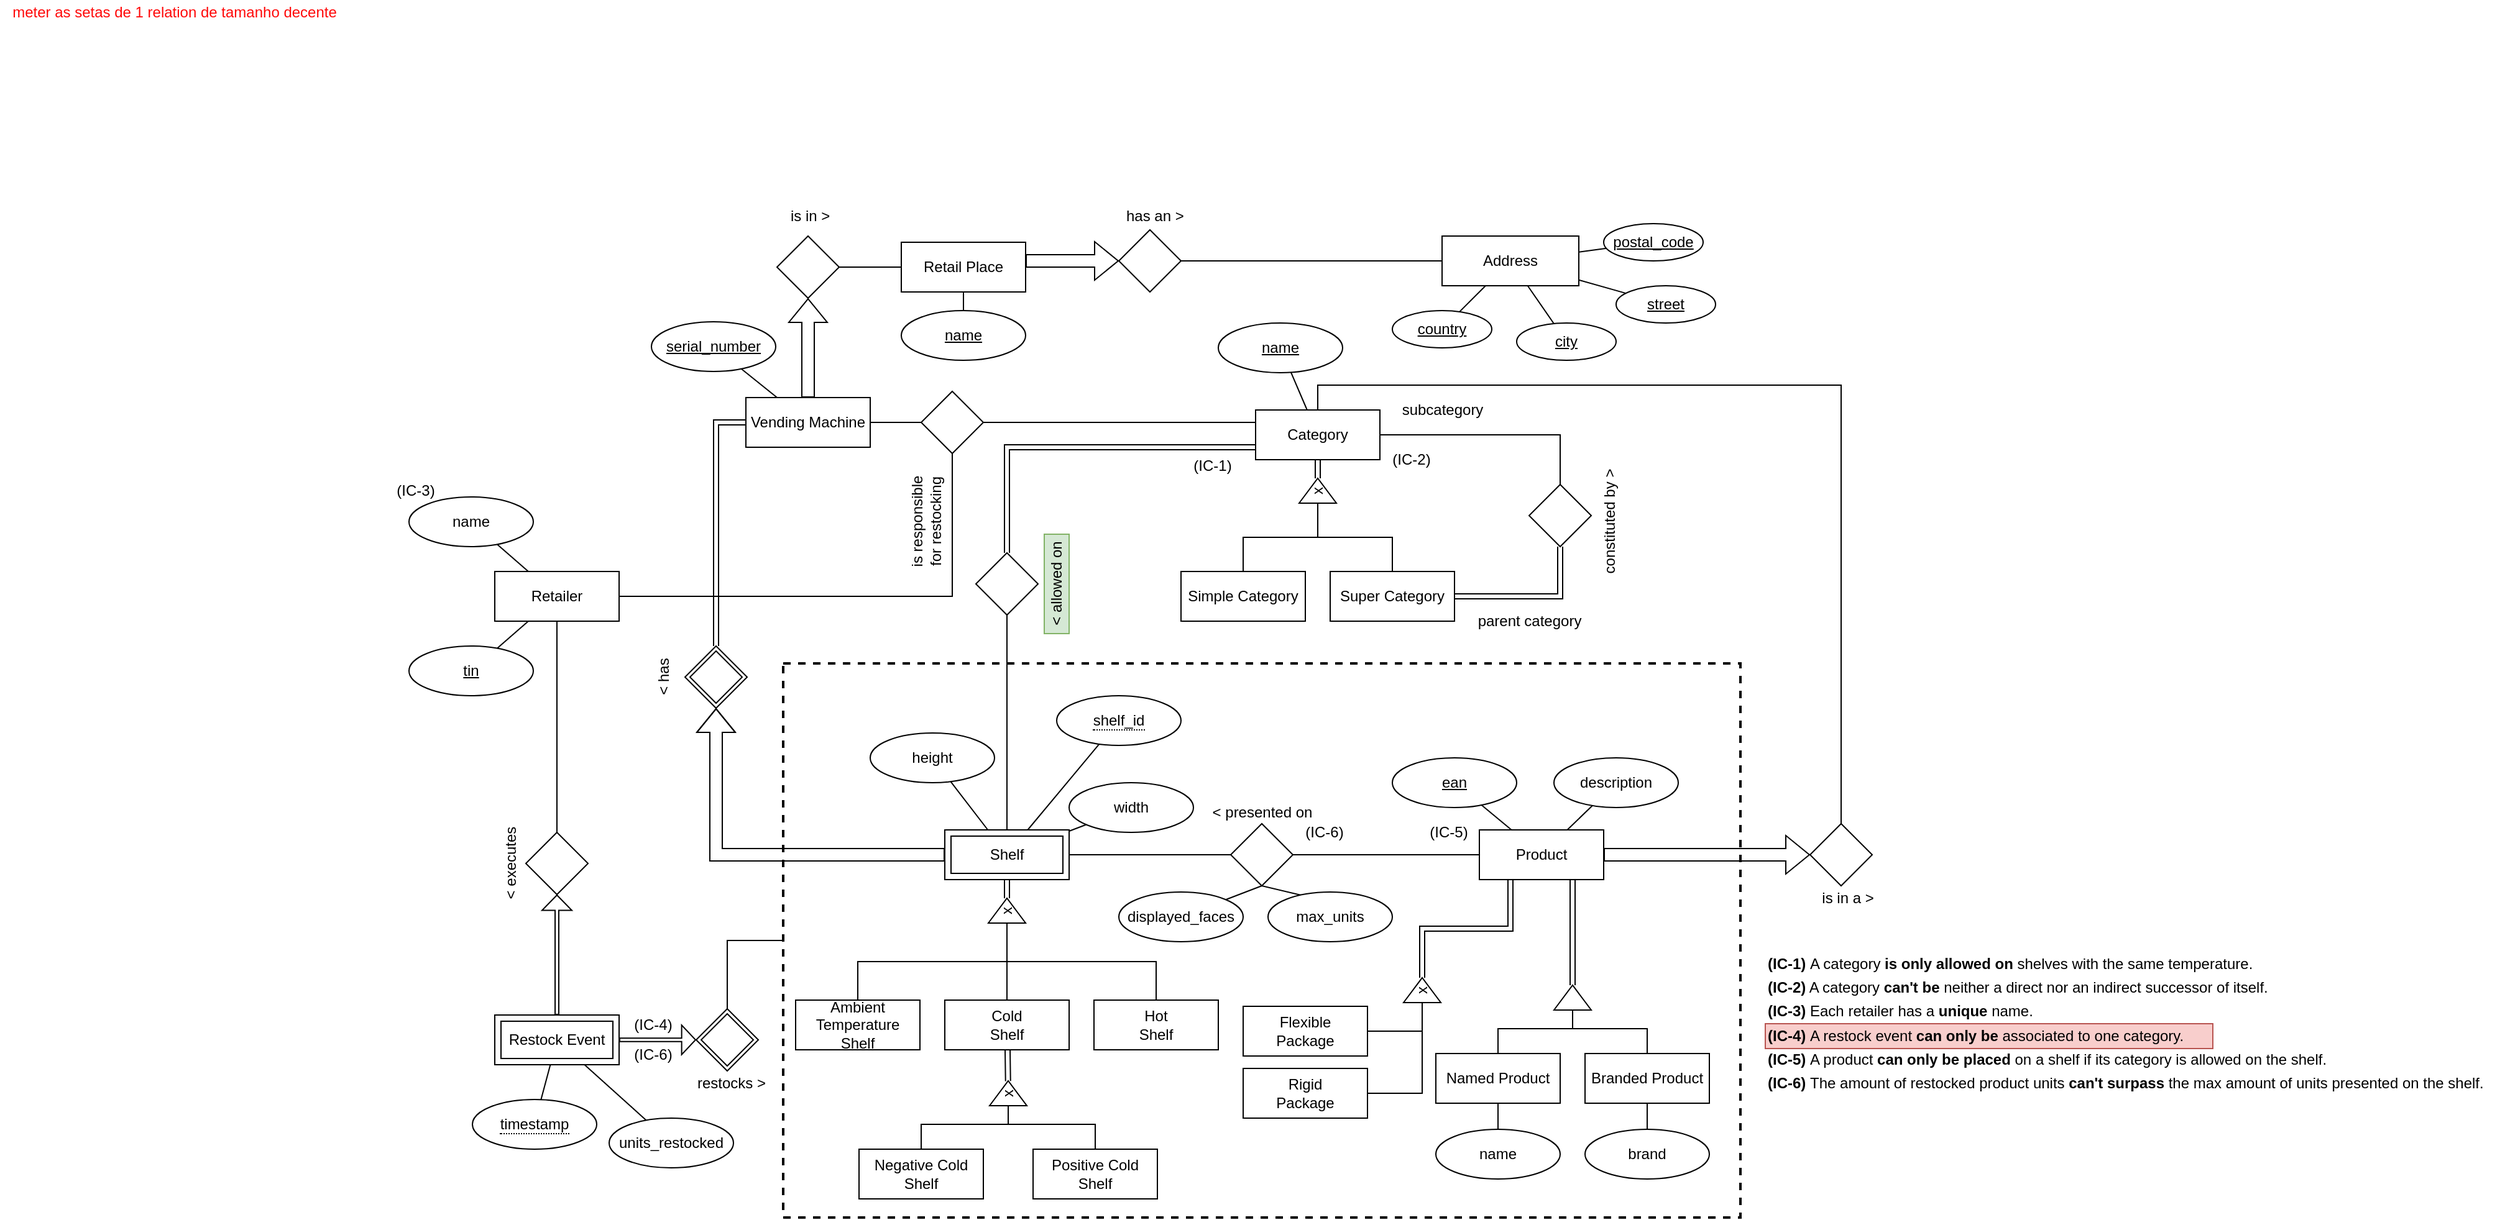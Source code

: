 <mxfile version="18.1.2" type="google"><diagram id="eAzqU-3Yw8q6xO6br_-x" name="Page-1"><mxGraphModel grid="1" page="1" gridSize="10" guides="1" tooltips="1" connect="1" arrows="1" fold="1" pageScale="1" pageWidth="850" pageHeight="1100" math="0" shadow="0"><root><mxCell id="0"/><mxCell id="lkCZ5LN36jDR5KGiHFVg-1" value="Agreggations" parent="0"/><mxCell id="WO2-Hn_saSscCDv4oyLR-2" value="" style="rounded=0;whiteSpace=wrap;html=1;fillColor=none;dashed=1;strokeWidth=2;" vertex="1" parent="lkCZ5LN36jDR5KGiHFVg-1"><mxGeometry x="80" y="264" width="770" height="446" as="geometry"/></mxCell><mxCell id="ckS5QorSQ6GS5LsAamL3-2" value="(IC-2)" style="text;html=1;align=center;verticalAlign=middle;resizable=0;points=[];autosize=1;strokeColor=none;fillColor=none;" vertex="1" parent="lkCZ5LN36jDR5KGiHFVg-1"><mxGeometry x="560" y="90" width="50" height="20" as="geometry"/></mxCell><mxCell id="ckS5QorSQ6GS5LsAamL3-3" value="&lt;b&gt;(IC-1)&lt;/b&gt;&amp;nbsp;A category &lt;b&gt;is only allowed on&lt;/b&gt; shelves with the same temperature." style="text;html=1;align=left;verticalAlign=middle;resizable=0;points=[];autosize=1;strokeColor=none;fillColor=none;" vertex="1" parent="lkCZ5LN36jDR5KGiHFVg-1"><mxGeometry x="870" y="496" width="410" height="20" as="geometry"/></mxCell><mxCell id="ckS5QorSQ6GS5LsAamL3-4" value="(IC-3)" style="text;html=1;align=center;verticalAlign=middle;resizable=0;points=[];autosize=1;strokeColor=none;fillColor=none;" vertex="1" parent="lkCZ5LN36jDR5KGiHFVg-1"><mxGeometry x="-241" y="115" width="50" height="20" as="geometry"/></mxCell><mxCell id="y7ftne9HyQPA2iVUos1K-10" value="constituted by &amp;gt;" style="text;html=1;resizable=0;autosize=1;align=center;verticalAlign=middle;points=[];fillColor=none;strokeColor=none;rounded=0;fontColor=#000000;rotation=-90;" vertex="1" parent="lkCZ5LN36jDR5KGiHFVg-1"><mxGeometry x="690" y="140" width="110" height="20" as="geometry"/></mxCell><mxCell id="y7ftne9HyQPA2iVUos1K-11" value="subcategory" style="text;html=1;resizable=0;autosize=1;align=center;verticalAlign=middle;points=[];fillColor=none;strokeColor=none;rounded=0;fontColor=#000000;" vertex="1" parent="lkCZ5LN36jDR5KGiHFVg-1"><mxGeometry x="570" y="50" width="80" height="20" as="geometry"/></mxCell><mxCell id="y7ftne9HyQPA2iVUos1K-12" value="parent category" style="text;html=1;resizable=0;autosize=1;align=center;verticalAlign=middle;points=[];fillColor=none;strokeColor=none;rounded=0;fontColor=#000000;" vertex="1" parent="lkCZ5LN36jDR5KGiHFVg-1"><mxGeometry x="630" y="220" width="100" height="20" as="geometry"/></mxCell><mxCell id="ckS5QorSQ6GS5LsAamL3-5" value="&lt; presented on" style="text;strokeColor=none;fillColor=none;spacingLeft=4;spacingRight=4;overflow=hidden;rotatable=0;points=[[0,0.5],[1,0.5]];portConstraint=eastwest;fontSize=12;align=center;" vertex="1" parent="lkCZ5LN36jDR5KGiHFVg-1"><mxGeometry x="417" y="370" width="97" height="30" as="geometry"/></mxCell><mxCell id="ckS5QorSQ6GS5LsAamL3-8" value="is in &gt;" style="text;strokeColor=none;fillColor=none;spacingLeft=4;spacingRight=4;overflow=hidden;rotatable=0;points=[[0,0.5],[1,0.5]];portConstraint=eastwest;fontSize=12;" vertex="1" parent="lkCZ5LN36jDR5KGiHFVg-1"><mxGeometry x="80" y="-110" width="45" height="30" as="geometry"/></mxCell><mxCell id="NrmuY37A4HcdZV7fmSQw-2" value="" style="shape=rhombus;perimeter=rhombusPerimeter;whiteSpace=wrap;html=1;align=center;" vertex="1" parent="lkCZ5LN36jDR5KGiHFVg-1"><mxGeometry x="235" y="175" width="50" height="50" as="geometry"/></mxCell><mxCell id="NrmuY37A4HcdZV7fmSQw-3" style="edgeStyle=orthogonalEdgeStyle;rounded=0;orthogonalLoop=1;jettySize=auto;html=1;exitX=0;exitY=0.75;exitDx=0;exitDy=0;shape=link;" edge="1" parent="lkCZ5LN36jDR5KGiHFVg-1" source="DB2Eu34-ZH45VLn_px5d-12" target="NrmuY37A4HcdZV7fmSQw-2"><mxGeometry relative="1" as="geometry"/></mxCell><mxCell id="NrmuY37A4HcdZV7fmSQw-4" style="edgeStyle=orthogonalEdgeStyle;rounded=0;orthogonalLoop=1;jettySize=auto;html=1;exitX=0.5;exitY=0;exitDx=0;exitDy=0;entryX=0.5;entryY=1;entryDx=0;entryDy=0;endArrow=none;endFill=0;" edge="1" parent="lkCZ5LN36jDR5KGiHFVg-1" source="NkY1BbW7gWYc0SgdSZCr-2" target="NrmuY37A4HcdZV7fmSQw-2"><mxGeometry relative="1" as="geometry"/></mxCell><mxCell id="NrmuY37A4HcdZV7fmSQw-13" value="(IC-4)" style="text;html=1;align=center;verticalAlign=middle;resizable=0;points=[];autosize=1;strokeColor=none;fillColor=none;" vertex="1" parent="lkCZ5LN36jDR5KGiHFVg-1"><mxGeometry x="-50" y="545" width="50" height="20" as="geometry"/></mxCell><mxCell id="NrmuY37A4HcdZV7fmSQw-14" value="&lt;b&gt;(IC-4)&lt;/b&gt;&amp;nbsp;A restock event &lt;b&gt;can only be&lt;/b&gt; associated to one category." style="text;html=1;align=left;verticalAlign=middle;resizable=0;points=[];autosize=1;strokeColor=#b85450;fillColor=#f8cecc;" vertex="1" parent="lkCZ5LN36jDR5KGiHFVg-1"><mxGeometry x="870" y="554" width="360" height="20" as="geometry"/></mxCell><mxCell id="NrmuY37A4HcdZV7fmSQw-15" value="&lt;b&gt;(IC-6)&lt;/b&gt;&amp;nbsp;The amount of restocked product units &lt;b&gt;can't surpass&lt;/b&gt; the max amount of units presented on the shelf." style="text;html=1;align=left;verticalAlign=middle;resizable=0;points=[];autosize=1;strokeColor=none;fillColor=none;" vertex="1" parent="lkCZ5LN36jDR5KGiHFVg-1"><mxGeometry x="870" y="592" width="590" height="20" as="geometry"/></mxCell><mxCell id="NrmuY37A4HcdZV7fmSQw-16" value="(IC-5)" style="text;html=1;align=center;verticalAlign=middle;resizable=0;points=[];autosize=1;strokeColor=none;fillColor=none;" vertex="1" parent="lkCZ5LN36jDR5KGiHFVg-1"><mxGeometry x="590" y="390" width="50" height="20" as="geometry"/></mxCell><mxCell id="fJiWdSwq8gwoNXqK6Gc7-1" value="(IC-6)" style="text;html=1;align=center;verticalAlign=middle;resizable=0;points=[];autosize=1;strokeColor=none;fillColor=none;" vertex="1" parent="lkCZ5LN36jDR5KGiHFVg-1"><mxGeometry x="490" y="390" width="50" height="20" as="geometry"/></mxCell><mxCell id="fJiWdSwq8gwoNXqK6Gc7-3" value="restocks &amp;gt;" style="text;html=1;align=center;verticalAlign=middle;resizable=0;points=[];autosize=1;strokeColor=none;fillColor=none;rotation=0;" vertex="1" parent="lkCZ5LN36jDR5KGiHFVg-1"><mxGeometry x="3" y="592" width="70" height="20" as="geometry"/></mxCell><mxCell id="n5a_fik0F8mON_-u2uRs-1" style="edgeStyle=orthogonalEdgeStyle;rounded=0;orthogonalLoop=1;jettySize=auto;html=1;exitX=0.5;exitY=0;exitDx=0;exitDy=0;entryX=0;entryY=0.5;entryDx=0;entryDy=0;endArrow=none;endFill=0;startArrow=none;startFill=0;" edge="1" parent="lkCZ5LN36jDR5KGiHFVg-1" source="S0OrPVLgXsuSApkTmhmM-63" target="S0OrPVLgXsuSApkTmhmM-78"><mxGeometry relative="1" as="geometry"/></mxCell><mxCell id="n5a_fik0F8mON_-u2uRs-3" style="edgeStyle=orthogonalEdgeStyle;rounded=0;orthogonalLoop=1;jettySize=auto;html=1;exitX=0.5;exitY=0;exitDx=0;exitDy=0;entryX=0;entryY=0.5;entryDx=0;entryDy=0;startArrow=none;startFill=0;endArrow=none;endFill=0;" edge="1" parent="lkCZ5LN36jDR5KGiHFVg-1" source="S0OrPVLgXsuSApkTmhmM-64" target="S0OrPVLgXsuSApkTmhmM-78"><mxGeometry relative="1" as="geometry"/></mxCell><mxCell id="pjZKM9cF4piXhzBOGpLj-4" style="edgeStyle=orthogonalEdgeStyle;shape=flexArrow;rounded=0;orthogonalLoop=1;jettySize=auto;html=1;width=2.963;endSize=3.756;" edge="1" parent="lkCZ5LN36jDR5KGiHFVg-1" source="Su5BZrES7ZQ2J6hyz5hd-14" target="pjZKM9cF4piXhzBOGpLj-1"><mxGeometry relative="1" as="geometry"/></mxCell><mxCell id="pjZKM9cF4piXhzBOGpLj-1" value="" style="shape=rhombus;perimeter=rhombusPerimeter;whiteSpace=wrap;html=1;align=center;" vertex="1" parent="lkCZ5LN36jDR5KGiHFVg-1"><mxGeometry x="-127" y="400" width="50" height="50" as="geometry"/></mxCell><mxCell id="pjZKM9cF4piXhzBOGpLj-2" style="edgeStyle=orthogonalEdgeStyle;rounded=0;orthogonalLoop=1;jettySize=auto;html=1;entryX=0;entryY=0.5;entryDx=0;entryDy=0;exitX=1;exitY=0.5;exitDx=0;exitDy=0;shape=flexArrow;width=2.794;endSize=3.393;" edge="1" parent="lkCZ5LN36jDR5KGiHFVg-1" source="Su5BZrES7ZQ2J6hyz5hd-14" target="Su5BZrES7ZQ2J6hyz5hd-16"><mxGeometry relative="1" as="geometry"><mxPoint x="-10" y="580" as="sourcePoint"/></mxGeometry></mxCell><mxCell id="pjZKM9cF4piXhzBOGpLj-3" value="(IC-6)" style="text;html=1;align=center;verticalAlign=middle;resizable=0;points=[];autosize=1;strokeColor=none;fillColor=none;" vertex="1" parent="lkCZ5LN36jDR5KGiHFVg-1"><mxGeometry x="-50" y="569" width="50" height="20" as="geometry"/></mxCell><mxCell id="pjZKM9cF4piXhzBOGpLj-5" value="&amp;lt; executes" style="text;html=1;align=center;verticalAlign=middle;resizable=0;points=[];autosize=1;strokeColor=none;fillColor=none;rotation=-90;" vertex="1" parent="lkCZ5LN36jDR5KGiHFVg-1"><mxGeometry x="-174" y="415" width="70" height="20" as="geometry"/></mxCell><mxCell id="1" parent="0"/><mxCell id="S0OrPVLgXsuSApkTmhmM-7" style="rounded=0;orthogonalLoop=1;jettySize=auto;html=1;endArrow=none;endFill=0;" edge="1" parent="1" source="S0OrPVLgXsuSApkTmhmM-1" target="S0OrPVLgXsuSApkTmhmM-3"><mxGeometry relative="1" as="geometry"/></mxCell><mxCell id="S0OrPVLgXsuSApkTmhmM-12" style="edgeStyle=none;rounded=0;orthogonalLoop=1;jettySize=auto;html=1;exitX=0.5;exitY=0;exitDx=0;exitDy=0;entryX=0.5;entryY=1;entryDx=0;entryDy=0;endArrow=block;endFill=0;shape=flexArrow;" edge="1" parent="1" source="S0OrPVLgXsuSApkTmhmM-1" target="S0OrPVLgXsuSApkTmhmM-10"><mxGeometry relative="1" as="geometry"/></mxCell><mxCell id="DB2Eu34-ZH45VLn_px5d-62" style="edgeStyle=orthogonalEdgeStyle;shape=link;rounded=0;orthogonalLoop=1;jettySize=auto;html=1;exitX=0;exitY=0.5;exitDx=0;exitDy=0;entryX=0.5;entryY=0;entryDx=0;entryDy=0;startArrow=block;endArrow=none;endFill=0;" edge="1" parent="1" source="S0OrPVLgXsuSApkTmhmM-1" target="NkY1BbW7gWYc0SgdSZCr-4"><mxGeometry relative="1" as="geometry"><mxPoint x="100" y="305" as="targetPoint"/></mxGeometry></mxCell><mxCell id="S0OrPVLgXsuSApkTmhmM-1" value="Vending Machine" style="rounded=0;arcSize=10;whiteSpace=wrap;html=1;align=center;" vertex="1" parent="1"><mxGeometry x="50" y="50" width="100" height="40" as="geometry"/></mxCell><mxCell id="S0OrPVLgXsuSApkTmhmM-3" value="serial_number" style="ellipse;whiteSpace=wrap;html=1;align=center;fontStyle=4;" vertex="1" parent="1"><mxGeometry x="-26" y="-11" width="100" height="40" as="geometry"/></mxCell><mxCell id="S0OrPVLgXsuSApkTmhmM-15" style="edgeStyle=none;rounded=0;orthogonalLoop=1;jettySize=auto;html=1;exitX=1;exitY=0.5;exitDx=0;exitDy=0;entryX=0;entryY=0.5;entryDx=0;entryDy=0;endArrow=none;endFill=0;" edge="1" parent="1" source="S0OrPVLgXsuSApkTmhmM-10" target="S0OrPVLgXsuSApkTmhmM-14"><mxGeometry relative="1" as="geometry"/></mxCell><mxCell id="S0OrPVLgXsuSApkTmhmM-10" value="" style="shape=rhombus;perimeter=rhombusPerimeter;whiteSpace=wrap;html=1;align=center;" vertex="1" parent="1"><mxGeometry x="75" y="-80" width="50" height="50" as="geometry"/></mxCell><mxCell id="S0OrPVLgXsuSApkTmhmM-18" style="edgeStyle=none;rounded=0;orthogonalLoop=1;jettySize=auto;html=1;exitX=0.5;exitY=0;exitDx=0;exitDy=0;entryX=0.5;entryY=1;entryDx=0;entryDy=0;endArrow=none;endFill=0;" edge="1" parent="1" source="S0OrPVLgXsuSApkTmhmM-14" target="S0OrPVLgXsuSApkTmhmM-17"><mxGeometry relative="1" as="geometry"/></mxCell><mxCell id="S0OrPVLgXsuSApkTmhmM-14" value="Retail Place" style="whiteSpace=wrap;html=1;align=center;" vertex="1" parent="1"><mxGeometry x="175" y="-75" width="100" height="40" as="geometry"/></mxCell><mxCell id="S0OrPVLgXsuSApkTmhmM-17" value="name" style="ellipse;whiteSpace=wrap;html=1;align=center;fontStyle=4;" vertex="1" parent="1"><mxGeometry x="175" y="-20" width="100" height="40" as="geometry"/></mxCell><mxCell id="S0OrPVLgXsuSApkTmhmM-22" style="edgeStyle=none;rounded=0;orthogonalLoop=1;jettySize=auto;html=1;exitX=1;exitY=0.5;exitDx=0;exitDy=0;entryX=0;entryY=0.5;entryDx=0;entryDy=0;endArrow=none;endFill=0;" edge="1" parent="1" target="S0OrPVLgXsuSApkTmhmM-24"><mxGeometry relative="1" as="geometry"><mxPoint x="355" y="-60" as="sourcePoint"/></mxGeometry></mxCell><mxCell id="S0OrPVLgXsuSApkTmhmM-27" style="edgeStyle=none;rounded=0;orthogonalLoop=1;jettySize=auto;html=1;endArrow=none;endFill=0;shape=flexArrow;startArrow=block;" edge="1" parent="1" source="S0OrPVLgXsuSApkTmhmM-24"><mxGeometry relative="1" as="geometry"><mxPoint x="275" y="-60" as="targetPoint"/></mxGeometry></mxCell><mxCell id="S0OrPVLgXsuSApkTmhmM-24" value="" style="shape=rhombus;perimeter=rhombusPerimeter;whiteSpace=wrap;html=1;align=center;" vertex="1" parent="1"><mxGeometry x="350" y="-85" width="50" height="50" as="geometry"/></mxCell><mxCell id="S0OrPVLgXsuSApkTmhmM-28" value="has an &gt;" style="text;strokeColor=none;fillColor=none;spacingLeft=4;spacingRight=4;overflow=hidden;rotatable=0;points=[[0,0.5],[1,0.5]];portConstraint=eastwest;fontSize=12;" vertex="1" parent="1"><mxGeometry x="350" y="-110" width="60" height="30" as="geometry"/></mxCell><mxCell id="S0OrPVLgXsuSApkTmhmM-37" style="edgeStyle=none;rounded=0;orthogonalLoop=1;jettySize=auto;html=1;exitX=0;exitY=0.5;exitDx=0;exitDy=0;entryX=1;entryY=0.5;entryDx=0;entryDy=0;endArrow=none;endFill=0;" edge="1" parent="1" source="S0OrPVLgXsuSApkTmhmM-30" target="S0OrPVLgXsuSApkTmhmM-24"><mxGeometry relative="1" as="geometry"/></mxCell><mxCell id="S0OrPVLgXsuSApkTmhmM-39" style="edgeStyle=none;rounded=0;orthogonalLoop=1;jettySize=auto;html=1;endArrow=none;endFill=0;" edge="1" parent="1" source="S0OrPVLgXsuSApkTmhmM-30" target="S0OrPVLgXsuSApkTmhmM-36"><mxGeometry relative="1" as="geometry"/></mxCell><mxCell id="S0OrPVLgXsuSApkTmhmM-40" style="edgeStyle=none;rounded=0;orthogonalLoop=1;jettySize=auto;html=1;endArrow=none;endFill=0;" edge="1" parent="1" source="S0OrPVLgXsuSApkTmhmM-30" target="S0OrPVLgXsuSApkTmhmM-34"><mxGeometry relative="1" as="geometry"/></mxCell><mxCell id="S0OrPVLgXsuSApkTmhmM-41" style="edgeStyle=none;rounded=0;orthogonalLoop=1;jettySize=auto;html=1;endArrow=none;endFill=0;" edge="1" parent="1" source="S0OrPVLgXsuSApkTmhmM-30" target="S0OrPVLgXsuSApkTmhmM-35"><mxGeometry relative="1" as="geometry"/></mxCell><mxCell id="S0OrPVLgXsuSApkTmhmM-30" value="Address" style="whiteSpace=wrap;html=1;align=center;" vertex="1" parent="1"><mxGeometry x="610" y="-80" width="110" height="40" as="geometry"/></mxCell><mxCell id="S0OrPVLgXsuSApkTmhmM-38" style="edgeStyle=none;rounded=0;orthogonalLoop=1;jettySize=auto;html=1;endArrow=none;endFill=0;" edge="1" parent="1" source="S0OrPVLgXsuSApkTmhmM-31" target="S0OrPVLgXsuSApkTmhmM-30"><mxGeometry relative="1" as="geometry"/></mxCell><mxCell id="S0OrPVLgXsuSApkTmhmM-31" value="street" style="ellipse;whiteSpace=wrap;html=1;align=center;fontStyle=4;rounded=0;" vertex="1" parent="1"><mxGeometry x="750" y="-40" width="80" height="30" as="geometry"/></mxCell><mxCell id="S0OrPVLgXsuSApkTmhmM-34" value="postal_code" style="ellipse;whiteSpace=wrap;html=1;align=center;fontStyle=4;rounded=0;" vertex="1" parent="1"><mxGeometry x="740" y="-90" width="80" height="30" as="geometry"/></mxCell><mxCell id="S0OrPVLgXsuSApkTmhmM-35" value="city" style="ellipse;whiteSpace=wrap;html=1;align=center;fontStyle=4;rounded=0;" vertex="1" parent="1"><mxGeometry x="670" y="-10" width="80" height="30" as="geometry"/></mxCell><mxCell id="S0OrPVLgXsuSApkTmhmM-36" value="country" style="ellipse;whiteSpace=wrap;html=1;align=center;fontStyle=4;rounded=0;" vertex="1" parent="1"><mxGeometry x="570" y="-20" width="80" height="30" as="geometry"/></mxCell><mxCell id="S0OrPVLgXsuSApkTmhmM-46" style="edgeStyle=none;rounded=0;orthogonalLoop=1;jettySize=auto;html=1;endArrow=none;endFill=0;" edge="1" parent="1" source="S0OrPVLgXsuSApkTmhmM-42" target="S0OrPVLgXsuSApkTmhmM-43"><mxGeometry relative="1" as="geometry"/></mxCell><mxCell id="S0OrPVLgXsuSApkTmhmM-48" style="edgeStyle=none;rounded=0;orthogonalLoop=1;jettySize=auto;html=1;endArrow=none;endFill=0;" edge="1" parent="1" source="S0OrPVLgXsuSApkTmhmM-42" target="S0OrPVLgXsuSApkTmhmM-47"><mxGeometry relative="1" as="geometry"><mxPoint x="-101" y="-62" as="targetPoint"/></mxGeometry></mxCell><mxCell id="S0OrPVLgXsuSApkTmhmM-42" value="Retailer" style="whiteSpace=wrap;html=1;align=center;rounded=0;" vertex="1" parent="1"><mxGeometry x="-152" y="190" width="100" height="40" as="geometry"/></mxCell><mxCell id="S0OrPVLgXsuSApkTmhmM-43" value="tin" style="ellipse;whiteSpace=wrap;html=1;align=center;fontStyle=4;rounded=0;" vertex="1" parent="1"><mxGeometry x="-221" y="250" width="100" height="40" as="geometry"/></mxCell><mxCell id="S0OrPVLgXsuSApkTmhmM-47" value="name" style="ellipse;whiteSpace=wrap;html=1;align=center;rounded=0;" vertex="1" parent="1"><mxGeometry x="-221" y="130" width="100" height="40" as="geometry"/></mxCell><mxCell id="S0OrPVLgXsuSApkTmhmM-58" style="edgeStyle=none;rounded=0;sketch=0;orthogonalLoop=1;jettySize=auto;html=1;shadow=0;startArrow=none;startFill=0;endArrow=none;endFill=0;strokeWidth=1;fillColor=default;gradientColor=none;" edge="1" parent="1" source="NkY1BbW7gWYc0SgdSZCr-2" target="S0OrPVLgXsuSApkTmhmM-55"><mxGeometry relative="1" as="geometry"><mxPoint x="420" y="398" as="sourcePoint"/></mxGeometry></mxCell><mxCell id="S0OrPVLgXsuSApkTmhmM-59" style="edgeStyle=none;rounded=0;sketch=0;orthogonalLoop=1;jettySize=auto;html=1;shadow=0;startArrow=none;startFill=0;endArrow=none;endFill=0;strokeWidth=1;fillColor=default;gradientColor=none;" edge="1" parent="1" source="NkY1BbW7gWYc0SgdSZCr-2" target="S0OrPVLgXsuSApkTmhmM-54"><mxGeometry relative="1" as="geometry"><mxPoint x="420" y="398" as="sourcePoint"/></mxGeometry></mxCell><mxCell id="DB2Eu34-ZH45VLn_px5d-83" style="edgeStyle=none;rounded=0;orthogonalLoop=1;jettySize=auto;html=1;startArrow=none;startFill=0;endArrow=none;endFill=0;" edge="1" parent="1" source="NkY1BbW7gWYc0SgdSZCr-2" target="NkY1BbW7gWYc0SgdSZCr-3"><mxGeometry relative="1" as="geometry"><mxPoint x="420" y="398" as="sourcePoint"/><mxPoint x="330" y="388" as="targetPoint"/></mxGeometry></mxCell><mxCell id="S0OrPVLgXsuSApkTmhmM-54" value="width" style="ellipse;whiteSpace=wrap;html=1;align=center;rounded=0;" vertex="1" parent="1"><mxGeometry x="310" y="360" width="100" height="40" as="geometry"/></mxCell><mxCell id="S0OrPVLgXsuSApkTmhmM-55" value="height" style="ellipse;whiteSpace=wrap;html=1;align=center;rounded=0;" vertex="1" parent="1"><mxGeometry x="150" y="320" width="100" height="40" as="geometry"/></mxCell><mxCell id="S0OrPVLgXsuSApkTmhmM-60" value="Ambient Temperature Shelf" style="whiteSpace=wrap;html=1;align=center;rounded=0;" vertex="1" parent="1"><mxGeometry x="90" y="535" width="100" height="40" as="geometry"/></mxCell><mxCell id="S0OrPVLgXsuSApkTmhmM-72" style="edgeStyle=none;rounded=0;sketch=0;orthogonalLoop=1;jettySize=auto;html=1;entryX=0.5;entryY=1;entryDx=0;entryDy=0;shadow=0;startArrow=none;startFill=0;endArrow=none;endFill=0;strokeWidth=1;fillColor=default;gradientColor=none;shape=link;exitX=1;exitY=0.5;exitDx=0;exitDy=0;" edge="1" parent="1" source="S0OrPVLgXsuSApkTmhmM-78" target="NkY1BbW7gWYc0SgdSZCr-2"><mxGeometry relative="1" as="geometry"><mxPoint x="420" y="508" as="sourcePoint"/><mxPoint x="420" y="438" as="targetPoint"/></mxGeometry></mxCell><mxCell id="S0OrPVLgXsuSApkTmhmM-63" value="Cold&lt;br&gt;Shelf" style="whiteSpace=wrap;html=1;align=center;rounded=0;" vertex="1" parent="1"><mxGeometry x="210" y="535" width="100" height="40" as="geometry"/></mxCell><mxCell id="S0OrPVLgXsuSApkTmhmM-64" value="Hot&lt;br&gt;Shelf" style="whiteSpace=wrap;html=1;align=center;rounded=0;" vertex="1" parent="1"><mxGeometry x="330" y="535" width="100" height="40" as="geometry"/></mxCell><mxCell id="S0OrPVLgXsuSApkTmhmM-78" value="x" style="triangle;whiteSpace=wrap;html=1;rounded=0;rotation=-90;" vertex="1" parent="1"><mxGeometry x="250" y="448" width="20" height="30" as="geometry"/></mxCell><mxCell id="-JicX3JqMf0pInZpxCgb-3" style="edgeStyle=orthogonalEdgeStyle;rounded=0;orthogonalLoop=1;jettySize=auto;html=1;entryX=0;entryY=0.5;entryDx=0;entryDy=0;endArrow=none;endFill=0;exitX=0.5;exitY=0;exitDx=0;exitDy=0;" edge="1" parent="1" source="S0OrPVLgXsuSApkTmhmM-79" target="S0OrPVLgXsuSApkTmhmM-86"><mxGeometry relative="1" as="geometry"/></mxCell><mxCell id="S0OrPVLgXsuSApkTmhmM-79" value="Negative Cold&lt;br&gt;Shelf" style="whiteSpace=wrap;html=1;align=center;rounded=0;" vertex="1" parent="1"><mxGeometry x="141" y="655" width="100" height="40" as="geometry"/></mxCell><mxCell id="-JicX3JqMf0pInZpxCgb-4" style="edgeStyle=orthogonalEdgeStyle;rounded=0;orthogonalLoop=1;jettySize=auto;html=1;entryX=0;entryY=0.5;entryDx=0;entryDy=0;endArrow=none;endFill=0;exitX=0.5;exitY=0;exitDx=0;exitDy=0;" edge="1" parent="1" source="S0OrPVLgXsuSApkTmhmM-80" target="S0OrPVLgXsuSApkTmhmM-86"><mxGeometry relative="1" as="geometry"/></mxCell><mxCell id="S0OrPVLgXsuSApkTmhmM-80" value="Positive Cold&lt;br&gt;Shelf" style="whiteSpace=wrap;html=1;align=center;rounded=0;" vertex="1" parent="1"><mxGeometry x="281" y="655" width="100" height="40" as="geometry"/></mxCell><mxCell id="S0OrPVLgXsuSApkTmhmM-84" value="" style="endArrow=none;html=1;rounded=0;shadow=0;sketch=0;strokeWidth=1;fillColor=default;gradientColor=none;startArrow=none;shape=link;" edge="1" parent="1" source="S0OrPVLgXsuSApkTmhmM-86"><mxGeometry width="50" height="50" relative="1" as="geometry"><mxPoint x="260.5" y="635" as="sourcePoint"/><mxPoint x="260.5" y="575" as="targetPoint"/></mxGeometry></mxCell><mxCell id="S0OrPVLgXsuSApkTmhmM-86" value="x" style="triangle;whiteSpace=wrap;html=1;rounded=0;rotation=-90;" vertex="1" parent="1"><mxGeometry x="251" y="595" width="20" height="30" as="geometry"/></mxCell><mxCell id="S0OrPVLgXsuSApkTmhmM-93" style="edgeStyle=none;rounded=0;sketch=0;orthogonalLoop=1;jettySize=auto;html=1;shadow=0;startArrow=none;startFill=0;endArrow=none;endFill=0;startSize=11;strokeWidth=1;fillColor=default;gradientColor=none;exitX=0.5;exitY=1;exitDx=0;exitDy=0;" edge="1" parent="1" source="Su5BZrES7ZQ2J6hyz5hd-5" target="S0OrPVLgXsuSApkTmhmM-90"><mxGeometry relative="1" as="geometry"/></mxCell><mxCell id="S0OrPVLgXsuSApkTmhmM-94" style="edgeStyle=none;rounded=0;sketch=0;orthogonalLoop=1;jettySize=auto;html=1;shadow=0;startArrow=none;startFill=0;endArrow=none;endFill=0;startSize=11;strokeWidth=1;fillColor=default;gradientColor=none;exitX=0.5;exitY=1;exitDx=0;exitDy=0;" edge="1" parent="1" source="Su5BZrES7ZQ2J6hyz5hd-7" target="S0OrPVLgXsuSApkTmhmM-92"><mxGeometry relative="1" as="geometry"/></mxCell><mxCell id="S0OrPVLgXsuSApkTmhmM-95" style="edgeStyle=none;rounded=0;sketch=0;orthogonalLoop=1;jettySize=auto;html=1;shadow=0;startArrow=none;startFill=0;endArrow=none;endFill=0;startSize=11;strokeWidth=1;fillColor=default;gradientColor=none;" edge="1" parent="1" source="S0OrPVLgXsuSApkTmhmM-88" target="S0OrPVLgXsuSApkTmhmM-91"><mxGeometry relative="1" as="geometry"/></mxCell><mxCell id="S0OrPVLgXsuSApkTmhmM-96" style="edgeStyle=none;rounded=0;sketch=0;orthogonalLoop=1;jettySize=auto;html=1;shadow=0;startArrow=none;startFill=0;endArrow=none;endFill=0;startSize=11;strokeWidth=1;fillColor=default;gradientColor=none;" edge="1" parent="1" source="S0OrPVLgXsuSApkTmhmM-88" target="S0OrPVLgXsuSApkTmhmM-89"><mxGeometry relative="1" as="geometry"/></mxCell><mxCell id="DB2Eu34-ZH45VLn_px5d-71" style="edgeStyle=none;rounded=0;orthogonalLoop=1;jettySize=auto;html=1;exitX=0;exitY=0.5;exitDx=0;exitDy=0;entryX=0.5;entryY=1;entryDx=0;entryDy=0;startArrow=none;startFill=0;endArrow=none;endFill=0;" edge="1" parent="1" source="S0OrPVLgXsuSApkTmhmM-88" target="DB2Eu34-ZH45VLn_px5d-70"><mxGeometry relative="1" as="geometry"/></mxCell><mxCell id="S0OrPVLgXsuSApkTmhmM-88" value="Product" style="whiteSpace=wrap;html=1;align=center;rounded=0;" vertex="1" parent="1"><mxGeometry x="640" y="398" width="100" height="40" as="geometry"/></mxCell><mxCell id="S0OrPVLgXsuSApkTmhmM-89" value="ean" style="ellipse;whiteSpace=wrap;html=1;align=center;fontStyle=4;rounded=0;" vertex="1" parent="1"><mxGeometry x="570" y="340" width="100" height="40" as="geometry"/></mxCell><mxCell id="S0OrPVLgXsuSApkTmhmM-90" value="name" style="ellipse;whiteSpace=wrap;html=1;align=center;rounded=0;" vertex="1" parent="1"><mxGeometry x="605" y="639" width="100" height="40" as="geometry"/></mxCell><mxCell id="S0OrPVLgXsuSApkTmhmM-91" value="description" style="ellipse;whiteSpace=wrap;html=1;align=center;rounded=0;" vertex="1" parent="1"><mxGeometry x="700" y="340" width="100" height="40" as="geometry"/></mxCell><mxCell id="S0OrPVLgXsuSApkTmhmM-92" value="brand" style="ellipse;whiteSpace=wrap;html=1;align=center;rounded=0;" vertex="1" parent="1"><mxGeometry x="725" y="639" width="100" height="40" as="geometry"/></mxCell><mxCell id="Su5BZrES7ZQ2J6hyz5hd-2" style="edgeStyle=orthogonalEdgeStyle;rounded=0;orthogonalLoop=1;jettySize=auto;html=1;entryX=0;entryY=0.5;entryDx=0;entryDy=0;endArrow=none;exitX=1;exitY=0.5;exitDx=0;exitDy=0;endFill=0;" edge="1" parent="1" source="S0OrPVLgXsuSApkTmhmM-98" target="S0OrPVLgXsuSApkTmhmM-103"><mxGeometry relative="1" as="geometry"/></mxCell><mxCell id="S0OrPVLgXsuSApkTmhmM-98" value="Flexible&lt;br&gt;Package" style="whiteSpace=wrap;html=1;align=center;rounded=0;" vertex="1" parent="1"><mxGeometry x="450" y="540" width="100" height="40" as="geometry"/></mxCell><mxCell id="Su5BZrES7ZQ2J6hyz5hd-3" style="edgeStyle=orthogonalEdgeStyle;rounded=0;orthogonalLoop=1;jettySize=auto;html=1;entryX=0;entryY=0.5;entryDx=0;entryDy=0;endArrow=none;endFill=0;exitX=1;exitY=0.5;exitDx=0;exitDy=0;" edge="1" parent="1" source="S0OrPVLgXsuSApkTmhmM-100" target="S0OrPVLgXsuSApkTmhmM-103"><mxGeometry relative="1" as="geometry"/></mxCell><mxCell id="S0OrPVLgXsuSApkTmhmM-100" value="Rigid&lt;br&gt;Package" style="whiteSpace=wrap;html=1;align=center;rounded=0;" vertex="1" parent="1"><mxGeometry x="450" y="590" width="100" height="40" as="geometry"/></mxCell><mxCell id="Su5BZrES7ZQ2J6hyz5hd-10" style="edgeStyle=orthogonalEdgeStyle;shape=link;rounded=0;orthogonalLoop=1;jettySize=auto;html=1;entryX=0.25;entryY=1;entryDx=0;entryDy=0;endArrow=none;endFill=0;exitX=1;exitY=0.5;exitDx=0;exitDy=0;" edge="1" parent="1" source="S0OrPVLgXsuSApkTmhmM-103" target="S0OrPVLgXsuSApkTmhmM-88"><mxGeometry relative="1" as="geometry"/></mxCell><mxCell id="S0OrPVLgXsuSApkTmhmM-103" value="x" style="triangle;whiteSpace=wrap;html=1;rounded=0;rotation=-90;" vertex="1" parent="1"><mxGeometry x="584" y="512" width="20" height="30" as="geometry"/></mxCell><mxCell id="DB2Eu34-ZH45VLn_px5d-94" style="edgeStyle=orthogonalEdgeStyle;rounded=0;orthogonalLoop=1;jettySize=auto;html=1;exitX=1;exitY=0.5;exitDx=0;exitDy=0;entryX=0.5;entryY=1;entryDx=0;entryDy=0;startArrow=none;startFill=0;endArrow=none;endFill=0;shape=link;" edge="1" parent="1" source="DB2Eu34-ZH45VLn_px5d-6" target="DB2Eu34-ZH45VLn_px5d-93"><mxGeometry relative="1" as="geometry"/></mxCell><mxCell id="lkCZ5LN36jDR5KGiHFVg-6" style="edgeStyle=orthogonalEdgeStyle;rounded=0;orthogonalLoop=1;jettySize=auto;html=1;entryX=0;entryY=0.5;entryDx=0;entryDy=0;exitX=0.5;exitY=0;exitDx=0;exitDy=0;endArrow=none;endFill=0;" edge="1" parent="1" source="DB2Eu34-ZH45VLn_px5d-3" target="DB2Eu34-ZH45VLn_px5d-8"><mxGeometry relative="1" as="geometry"/></mxCell><mxCell id="DB2Eu34-ZH45VLn_px5d-3" value="Simple Category" style="whiteSpace=wrap;html=1;align=center;rounded=0;" vertex="1" parent="1"><mxGeometry x="400" y="190" width="100" height="40" as="geometry"/></mxCell><mxCell id="lkCZ5LN36jDR5KGiHFVg-5" style="edgeStyle=orthogonalEdgeStyle;rounded=0;orthogonalLoop=1;jettySize=auto;html=1;entryX=0;entryY=0.5;entryDx=0;entryDy=0;exitX=0.5;exitY=0;exitDx=0;exitDy=0;endArrow=none;endFill=0;" edge="1" parent="1" source="DB2Eu34-ZH45VLn_px5d-6" target="DB2Eu34-ZH45VLn_px5d-8"><mxGeometry relative="1" as="geometry"/></mxCell><mxCell id="DB2Eu34-ZH45VLn_px5d-6" value="Super Category" style="whiteSpace=wrap;html=1;align=center;rounded=0;" vertex="1" parent="1"><mxGeometry x="520" y="190" width="100" height="40" as="geometry"/></mxCell><mxCell id="DB2Eu34-ZH45VLn_px5d-87" style="edgeStyle=none;rounded=0;orthogonalLoop=1;jettySize=auto;html=1;exitX=1;exitY=0.5;exitDx=0;exitDy=0;entryX=0.5;entryY=1;entryDx=0;entryDy=0;startArrow=none;startFill=0;endArrow=none;endFill=0;shape=link;" edge="1" parent="1" source="DB2Eu34-ZH45VLn_px5d-8" target="DB2Eu34-ZH45VLn_px5d-12"><mxGeometry relative="1" as="geometry"/></mxCell><mxCell id="DB2Eu34-ZH45VLn_px5d-8" value="x" style="triangle;whiteSpace=wrap;html=1;rounded=0;rotation=-90;" vertex="1" parent="1"><mxGeometry x="500" y="110" width="20" height="30" as="geometry"/></mxCell><mxCell id="DB2Eu34-ZH45VLn_px5d-12" value="Category" style="whiteSpace=wrap;html=1;align=center;rounded=0;" vertex="1" parent="1"><mxGeometry x="460" y="60" width="100" height="40" as="geometry"/></mxCell><mxCell id="DB2Eu34-ZH45VLn_px5d-13" value="name" style="ellipse;whiteSpace=wrap;html=1;align=center;fontStyle=4;rounded=0;" vertex="1" parent="1"><mxGeometry x="430" y="-10" width="100" height="40" as="geometry"/></mxCell><mxCell id="DB2Eu34-ZH45VLn_px5d-16" style="edgeStyle=none;rounded=0;sketch=0;orthogonalLoop=1;jettySize=auto;html=1;shadow=0;startArrow=none;startFill=0;endArrow=none;endFill=0;strokeWidth=1;fillColor=default;gradientColor=none;" edge="1" parent="1" source="DB2Eu34-ZH45VLn_px5d-12" target="DB2Eu34-ZH45VLn_px5d-13"><mxGeometry relative="1" as="geometry"/></mxCell><mxCell id="DB2Eu34-ZH45VLn_px5d-32" style="edgeStyle=none;rounded=0;orthogonalLoop=1;jettySize=auto;html=1;endArrow=none;endFill=0;" edge="1" parent="1" source="Su5BZrES7ZQ2J6hyz5hd-15" target="Su5BZrES7ZQ2J6hyz5hd-14"><mxGeometry relative="1" as="geometry"><mxPoint x="-221" y="617" as="targetPoint"/><mxPoint x="-154.667" y="670.393" as="sourcePoint"/></mxGeometry></mxCell><mxCell id="DB2Eu34-ZH45VLn_px5d-34" style="edgeStyle=none;rounded=0;orthogonalLoop=1;jettySize=auto;html=1;endArrow=none;endFill=0;" edge="1" parent="1" source="DB2Eu34-ZH45VLn_px5d-31" target="Su5BZrES7ZQ2J6hyz5hd-14"><mxGeometry relative="1" as="geometry"><mxPoint x="-41" y="647" as="targetPoint"/></mxGeometry></mxCell><mxCell id="DB2Eu34-ZH45VLn_px5d-31" value="units_restocked" style="ellipse;whiteSpace=wrap;html=1;align=center;fontStyle=0;" vertex="1" parent="1"><mxGeometry x="-60" y="630" width="100" height="40" as="geometry"/></mxCell><mxCell id="DB2Eu34-ZH45VLn_px5d-64" style="edgeStyle=orthogonalEdgeStyle;shape=flexArrow;rounded=0;orthogonalLoop=1;jettySize=auto;html=1;exitX=0.5;exitY=1;exitDx=0;exitDy=0;startArrow=block;endArrow=none;endFill=0;entryX=0;entryY=0.5;entryDx=0;entryDy=0;" edge="1" parent="1" source="NkY1BbW7gWYc0SgdSZCr-4" target="NkY1BbW7gWYc0SgdSZCr-2"><mxGeometry relative="1" as="geometry"><mxPoint x="145" y="418" as="sourcePoint"/><mxPoint x="370" y="418" as="targetPoint"/></mxGeometry></mxCell><mxCell id="DB2Eu34-ZH45VLn_px5d-65" value="&amp;lt; has" style="text;html=1;resizable=0;autosize=1;align=center;verticalAlign=middle;points=[];fillColor=none;strokeColor=none;rounded=0;rotation=-90;" vertex="1" parent="1"><mxGeometry x="-41" y="265" width="50" height="20" as="geometry"/></mxCell><mxCell id="DB2Eu34-ZH45VLn_px5d-72" style="edgeStyle=none;rounded=0;orthogonalLoop=1;jettySize=auto;html=1;exitX=0.5;exitY=0;exitDx=0;exitDy=0;entryX=1;entryY=0.5;entryDx=0;entryDy=0;startArrow=none;startFill=0;endArrow=none;endFill=0;" edge="1" parent="1" source="DB2Eu34-ZH45VLn_px5d-70" target="NkY1BbW7gWYc0SgdSZCr-2"><mxGeometry relative="1" as="geometry"><mxPoint x="370" y="438" as="targetPoint"/></mxGeometry></mxCell><mxCell id="DB2Eu34-ZH45VLn_px5d-70" value="" style="shape=rhombus;perimeter=rhombusPerimeter;whiteSpace=wrap;html=1;align=center;rotation=-90;" vertex="1" parent="1"><mxGeometry x="440" y="393" width="50" height="50" as="geometry"/></mxCell><mxCell id="DB2Eu34-ZH45VLn_px5d-77" style="edgeStyle=none;rounded=0;orthogonalLoop=1;jettySize=auto;html=1;exitX=1;exitY=0.5;exitDx=0;exitDy=0;startArrow=none;startFill=0;endArrow=none;endFill=0;entryX=0;entryY=0.5;entryDx=0;entryDy=0;" edge="1" parent="1" source="DB2Eu34-ZH45VLn_px5d-74" target="DB2Eu34-ZH45VLn_px5d-70"><mxGeometry relative="1" as="geometry"><mxPoint x="148.613" y="513" as="targetPoint"/></mxGeometry></mxCell><mxCell id="DB2Eu34-ZH45VLn_px5d-74" value="max_units" style="ellipse;whiteSpace=wrap;html=1;align=center;" vertex="1" parent="1"><mxGeometry x="470" y="448" width="100" height="40" as="geometry"/></mxCell><mxCell id="DB2Eu34-ZH45VLn_px5d-76" style="edgeStyle=none;rounded=0;orthogonalLoop=1;jettySize=auto;html=1;startArrow=none;startFill=0;endArrow=none;endFill=0;entryX=0;entryY=0.5;entryDx=0;entryDy=0;" edge="1" parent="1" source="DB2Eu34-ZH45VLn_px5d-75" target="DB2Eu34-ZH45VLn_px5d-70"><mxGeometry relative="1" as="geometry"><mxPoint x="159.002" y="513" as="targetPoint"/></mxGeometry></mxCell><mxCell id="DB2Eu34-ZH45VLn_px5d-75" value="displayed_faces" style="ellipse;whiteSpace=wrap;html=1;align=center;" vertex="1" parent="1"><mxGeometry x="350" y="448" width="100" height="40" as="geometry"/></mxCell><mxCell id="DB2Eu34-ZH45VLn_px5d-85" style="edgeStyle=orthogonalEdgeStyle;rounded=0;orthogonalLoop=1;jettySize=auto;html=1;entryX=0.5;entryY=0;entryDx=0;entryDy=0;startArrow=none;startFill=0;endArrow=none;endFill=0;exitX=0.5;exitY=0;exitDx=0;exitDy=0;" edge="1" parent="1" source="DB2Eu34-ZH45VLn_px5d-84" target="DB2Eu34-ZH45VLn_px5d-12"><mxGeometry relative="1" as="geometry"/></mxCell><mxCell id="DB2Eu34-ZH45VLn_px5d-86" style="edgeStyle=none;shape=flexArrow;rounded=0;orthogonalLoop=1;jettySize=auto;html=1;exitX=0;exitY=0.5;exitDx=0;exitDy=0;entryX=1;entryY=0.5;entryDx=0;entryDy=0;startArrow=block;startFill=0;endArrow=none;endFill=0;" edge="1" parent="1" source="DB2Eu34-ZH45VLn_px5d-84" target="S0OrPVLgXsuSApkTmhmM-88"><mxGeometry relative="1" as="geometry"/></mxCell><mxCell id="DB2Eu34-ZH45VLn_px5d-84" value="" style="shape=rhombus;perimeter=rhombusPerimeter;whiteSpace=wrap;html=1;align=center;" vertex="1" parent="1"><mxGeometry x="906" y="393" width="50" height="50" as="geometry"/></mxCell><mxCell id="DB2Eu34-ZH45VLn_px5d-91" value="is in a &amp;gt;" style="text;html=1;resizable=0;autosize=1;align=center;verticalAlign=middle;points=[];fillColor=none;strokeColor=none;rounded=0;" vertex="1" parent="1"><mxGeometry x="906" y="443" width="60" height="20" as="geometry"/></mxCell><mxCell id="DB2Eu34-ZH45VLn_px5d-95" style="edgeStyle=orthogonalEdgeStyle;rounded=0;orthogonalLoop=1;jettySize=auto;html=1;exitX=0.5;exitY=0;exitDx=0;exitDy=0;entryX=1;entryY=0.5;entryDx=0;entryDy=0;startArrow=none;startFill=0;endArrow=none;endFill=0;" edge="1" parent="1" source="DB2Eu34-ZH45VLn_px5d-93" target="DB2Eu34-ZH45VLn_px5d-12"><mxGeometry relative="1" as="geometry"/></mxCell><mxCell id="DB2Eu34-ZH45VLn_px5d-93" value="" style="shape=rhombus;perimeter=rhombusPerimeter;whiteSpace=wrap;html=1;align=center;" vertex="1" parent="1"><mxGeometry x="680" y="120" width="50" height="50" as="geometry"/></mxCell><mxCell id="DB2Eu34-ZH45VLn_px5d-97" style="edgeStyle=orthogonalEdgeStyle;rounded=0;orthogonalLoop=1;jettySize=auto;html=1;entryX=1;entryY=0.5;entryDx=0;entryDy=0;startArrow=none;startFill=0;endArrow=none;endFill=0;" edge="1" parent="1" source="DB2Eu34-ZH45VLn_px5d-96" target="S0OrPVLgXsuSApkTmhmM-1"><mxGeometry relative="1" as="geometry"/></mxCell><mxCell id="DB2Eu34-ZH45VLn_px5d-98" style="edgeStyle=orthogonalEdgeStyle;rounded=0;orthogonalLoop=1;jettySize=auto;html=1;exitX=1;exitY=0.5;exitDx=0;exitDy=0;entryX=0;entryY=0.25;entryDx=0;entryDy=0;startArrow=none;startFill=0;endArrow=none;endFill=0;" edge="1" parent="1" source="DB2Eu34-ZH45VLn_px5d-96" target="DB2Eu34-ZH45VLn_px5d-12"><mxGeometry relative="1" as="geometry"/></mxCell><mxCell id="DB2Eu34-ZH45VLn_px5d-96" value="" style="shape=rhombus;perimeter=rhombusPerimeter;whiteSpace=wrap;html=1;align=center;" vertex="1" parent="1"><mxGeometry x="191" y="45" width="50" height="50" as="geometry"/></mxCell><mxCell id="DB2Eu34-ZH45VLn_px5d-121" style="edgeStyle=orthogonalEdgeStyle;rounded=0;orthogonalLoop=1;jettySize=auto;html=1;exitX=0.5;exitY=1;exitDx=0;exitDy=0;entryX=1;entryY=0.5;entryDx=0;entryDy=0;startArrow=none;startFill=0;endArrow=none;endFill=0;" edge="1" parent="1" source="DB2Eu34-ZH45VLn_px5d-96" target="S0OrPVLgXsuSApkTmhmM-42"><mxGeometry relative="1" as="geometry"><mxPoint x="-168" y="135" as="sourcePoint"/></mxGeometry></mxCell><mxCell id="DB2Eu34-ZH45VLn_px5d-127" style="edgeStyle=orthogonalEdgeStyle;rounded=0;orthogonalLoop=1;jettySize=auto;html=1;entryX=0.5;entryY=1;entryDx=0;entryDy=0;startArrow=none;startFill=0;endArrow=none;endFill=0;" edge="1" parent="1" source="pjZKM9cF4piXhzBOGpLj-1" target="S0OrPVLgXsuSApkTmhmM-42"><mxGeometry relative="1" as="geometry"><mxPoint x="-220" y="440" as="sourcePoint"/></mxGeometry></mxCell><mxCell id="NkY1BbW7gWYc0SgdSZCr-2" value="Shelf" style="shape=ext;margin=3;double=1;whiteSpace=wrap;html=1;align=center;" vertex="1" parent="1"><mxGeometry x="210" y="398" width="100" height="40" as="geometry"/></mxCell><mxCell id="NkY1BbW7gWYc0SgdSZCr-3" value="&lt;span style=&quot;border-bottom: 1px dotted&quot;&gt;shelf_id&lt;/span&gt;" style="ellipse;whiteSpace=wrap;html=1;align=center;" vertex="1" parent="1"><mxGeometry x="300" y="290" width="100" height="40" as="geometry"/></mxCell><mxCell id="NkY1BbW7gWYc0SgdSZCr-4" value="" style="shape=rhombus;double=1;perimeter=rhombusPerimeter;whiteSpace=wrap;html=1;align=center;" vertex="1" parent="1"><mxGeometry x="1" y="250" width="50" height="50" as="geometry"/></mxCell><mxCell id="NkY1BbW7gWYc0SgdSZCr-5" value="(IC-1)" style="text;html=1;align=center;verticalAlign=middle;resizable=0;points=[];autosize=1;strokeColor=none;fillColor=none;" vertex="1" parent="1"><mxGeometry x="400" y="95" width="50" height="20" as="geometry"/></mxCell><mxCell id="NkY1BbW7gWYc0SgdSZCr-7" value="&lt;b&gt;(IC-3)&lt;/b&gt; Each retailer has a &lt;b&gt;unique &lt;/b&gt;name." style="text;html=1;align=left;verticalAlign=middle;resizable=0;points=[];autosize=1;strokeColor=none;fillColor=none;" vertex="1" parent="1"><mxGeometry x="870" y="534" width="240" height="20" as="geometry"/></mxCell><mxCell id="NkY1BbW7gWYc0SgdSZCr-11" value="&lt;b&gt;(IC-2)&lt;/b&gt; A category &lt;b&gt;can't be&lt;/b&gt; neither a direct nor an indirect successor of itself." style="text;html=1;align=left;verticalAlign=middle;resizable=0;points=[];autosize=1;strokeColor=none;fillColor=none;" vertex="1" parent="1"><mxGeometry x="870" y="515" width="420" height="20" as="geometry"/></mxCell><mxCell id="DB2Eu34-ZH45VLn_px5d-117" style="edgeStyle=orthogonalEdgeStyle;rounded=0;orthogonalLoop=1;jettySize=auto;html=1;startArrow=none;startFill=0;endArrow=none;endFill=0;exitX=0;exitY=0.5;exitDx=0;exitDy=0;entryX=0.5;entryY=0;entryDx=0;entryDy=0;" edge="1" parent="1" source="WO2-Hn_saSscCDv4oyLR-2" target="Su5BZrES7ZQ2J6hyz5hd-16"><mxGeometry relative="1" as="geometry"><mxPoint x="-35" y="590" as="sourcePoint"/><mxPoint x="-210" y="490" as="targetPoint"/></mxGeometry></mxCell><mxCell id="WO2-Hn_saSscCDv4oyLR-3" value="meter as setas de 1 relation de tamanho decente" style="text;html=1;align=center;verticalAlign=middle;resizable=0;points=[];autosize=1;strokeColor=none;fillColor=none;fontColor=#FF0808;" vertex="1" parent="1"><mxGeometry x="-550" y="-270" width="280" height="20" as="geometry"/></mxCell><mxCell id="Su5BZrES7ZQ2J6hyz5hd-4" style="edgeStyle=orthogonalEdgeStyle;rounded=0;orthogonalLoop=1;jettySize=auto;html=1;entryX=0;entryY=0.5;entryDx=0;entryDy=0;endArrow=none;exitX=0.5;exitY=0;exitDx=0;exitDy=0;endFill=0;" edge="1" parent="1" source="Su5BZrES7ZQ2J6hyz5hd-5" target="Su5BZrES7ZQ2J6hyz5hd-8"><mxGeometry relative="1" as="geometry"/></mxCell><mxCell id="Su5BZrES7ZQ2J6hyz5hd-5" value="Named Product" style="whiteSpace=wrap;html=1;align=center;rounded=0;" vertex="1" parent="1"><mxGeometry x="605" y="578" width="100" height="40" as="geometry"/></mxCell><mxCell id="Su5BZrES7ZQ2J6hyz5hd-6" style="edgeStyle=orthogonalEdgeStyle;rounded=0;orthogonalLoop=1;jettySize=auto;html=1;entryX=0;entryY=0.5;entryDx=0;entryDy=0;endArrow=none;endFill=0;exitX=0.5;exitY=0;exitDx=0;exitDy=0;" edge="1" parent="1" source="Su5BZrES7ZQ2J6hyz5hd-7" target="Su5BZrES7ZQ2J6hyz5hd-8"><mxGeometry relative="1" as="geometry"/></mxCell><mxCell id="Su5BZrES7ZQ2J6hyz5hd-7" value="Branded Product" style="whiteSpace=wrap;html=1;align=center;rounded=0;" vertex="1" parent="1"><mxGeometry x="725" y="578" width="100" height="40" as="geometry"/></mxCell><mxCell id="Su5BZrES7ZQ2J6hyz5hd-9" style="edgeStyle=orthogonalEdgeStyle;rounded=0;orthogonalLoop=1;jettySize=auto;html=1;entryX=0.75;entryY=1;entryDx=0;entryDy=0;endArrow=none;endFill=0;shape=link;" edge="1" parent="1" source="Su5BZrES7ZQ2J6hyz5hd-8" target="S0OrPVLgXsuSApkTmhmM-88"><mxGeometry relative="1" as="geometry"/></mxCell><mxCell id="Su5BZrES7ZQ2J6hyz5hd-8" value="" style="triangle;whiteSpace=wrap;html=1;rounded=0;rotation=-90;" vertex="1" parent="1"><mxGeometry x="705" y="518" width="20" height="30" as="geometry"/></mxCell><mxCell id="Su5BZrES7ZQ2J6hyz5hd-11" value="&amp;lt; allowed on" style="text;html=1;align=center;verticalAlign=middle;resizable=0;points=[];autosize=1;strokeColor=#82b366;fillColor=#d5e8d4;rotation=-90;" vertex="1" parent="1"><mxGeometry x="260" y="190" width="80" height="20" as="geometry"/></mxCell><mxCell id="Su5BZrES7ZQ2J6hyz5hd-13" value="&lt;b&gt;(IC-5)&lt;/b&gt;&amp;nbsp;A product &lt;b&gt;can only be placed&lt;/b&gt;&amp;nbsp;on a shelf if its category is allowed on the shelf." style="text;html=1;align=left;verticalAlign=middle;resizable=0;points=[];autosize=1;strokeColor=none;fillColor=none;" vertex="1" parent="1"><mxGeometry x="870" y="573" width="470" height="20" as="geometry"/></mxCell><mxCell id="Su5BZrES7ZQ2J6hyz5hd-14" value="Restock Event" style="shape=ext;margin=3;double=1;whiteSpace=wrap;html=1;align=center;fillColor=default;" vertex="1" parent="1"><mxGeometry x="-152" y="547" width="100" height="40" as="geometry"/></mxCell><mxCell id="Su5BZrES7ZQ2J6hyz5hd-15" value="&lt;span style=&quot;border-bottom: 1px dotted&quot;&gt;timestamp&lt;/span&gt;" style="ellipse;whiteSpace=wrap;html=1;align=center;fillColor=none;" vertex="1" parent="1"><mxGeometry x="-170" y="615" width="100" height="40" as="geometry"/></mxCell><mxCell id="Su5BZrES7ZQ2J6hyz5hd-16" value="" style="shape=rhombus;double=1;perimeter=rhombusPerimeter;whiteSpace=wrap;html=1;align=center;" vertex="1" parent="1"><mxGeometry x="10" y="542" width="50" height="50" as="geometry"/></mxCell><mxCell id="-JicX3JqMf0pInZpxCgb-1" value="&lt;span style=&quot;text-align: left;&quot;&gt;is responsible&lt;br&gt;for restocking&lt;/span&gt;" style="text;html=1;align=center;verticalAlign=middle;resizable=0;points=[];autosize=1;strokeColor=none;fillColor=none;rotation=-90;" vertex="1" parent="1"><mxGeometry x="150" y="135" width="90" height="30" as="geometry"/></mxCell><mxCell id="-JicX3JqMf0pInZpxCgb-2" style="edgeStyle=orthogonalEdgeStyle;rounded=0;orthogonalLoop=1;jettySize=auto;html=1;entryX=0;entryY=0.5;entryDx=0;entryDy=0;exitX=0.5;exitY=0;exitDx=0;exitDy=0;endArrow=none;endFill=0;startArrow=none;startFill=0;" edge="1" parent="1" source="S0OrPVLgXsuSApkTmhmM-60" target="S0OrPVLgXsuSApkTmhmM-78"><mxGeometry relative="1" as="geometry"/></mxCell></root></mxGraphModel></diagram></mxfile>